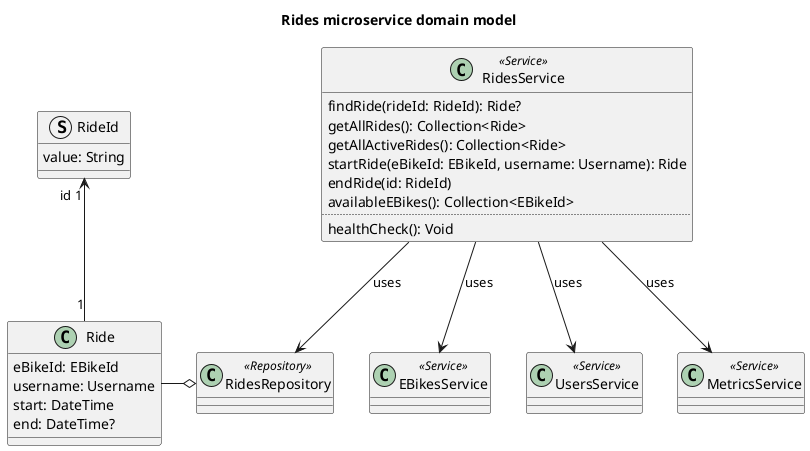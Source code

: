 @startuml rides-microservice-domain-model

title Rides microservice domain model

class Ride {
    eBikeId: EBikeId
    username: Username
    start: DateTime
    end: DateTime?
}
struct RideId {
    value: String
}
Ride "1" -u-> "id 1" RideId

class RidesRepository <<Repository>>
RidesRepository o-l- Ride

class RidesService <<Service>> {
    findRide(rideId: RideId): Ride?
    getAllRides(): Collection<Ride>
    getAllActiveRides(): Collection<Ride>
    startRide(eBikeId: EBikeId, username: Username): Ride
    endRide(id: RideId)
    availableEBikes(): Collection<EBikeId>
    ..
    healthCheck(): Void
}

RidesService --> RidesRepository : "uses"

class EBikesService <<Service>>
RidesService --> EBikesService : "uses"

class UsersService <<Service>>
RidesService --> UsersService : "uses"

class MetricsService <<Service>>
RidesService --> MetricsService : "uses"

@enduml

